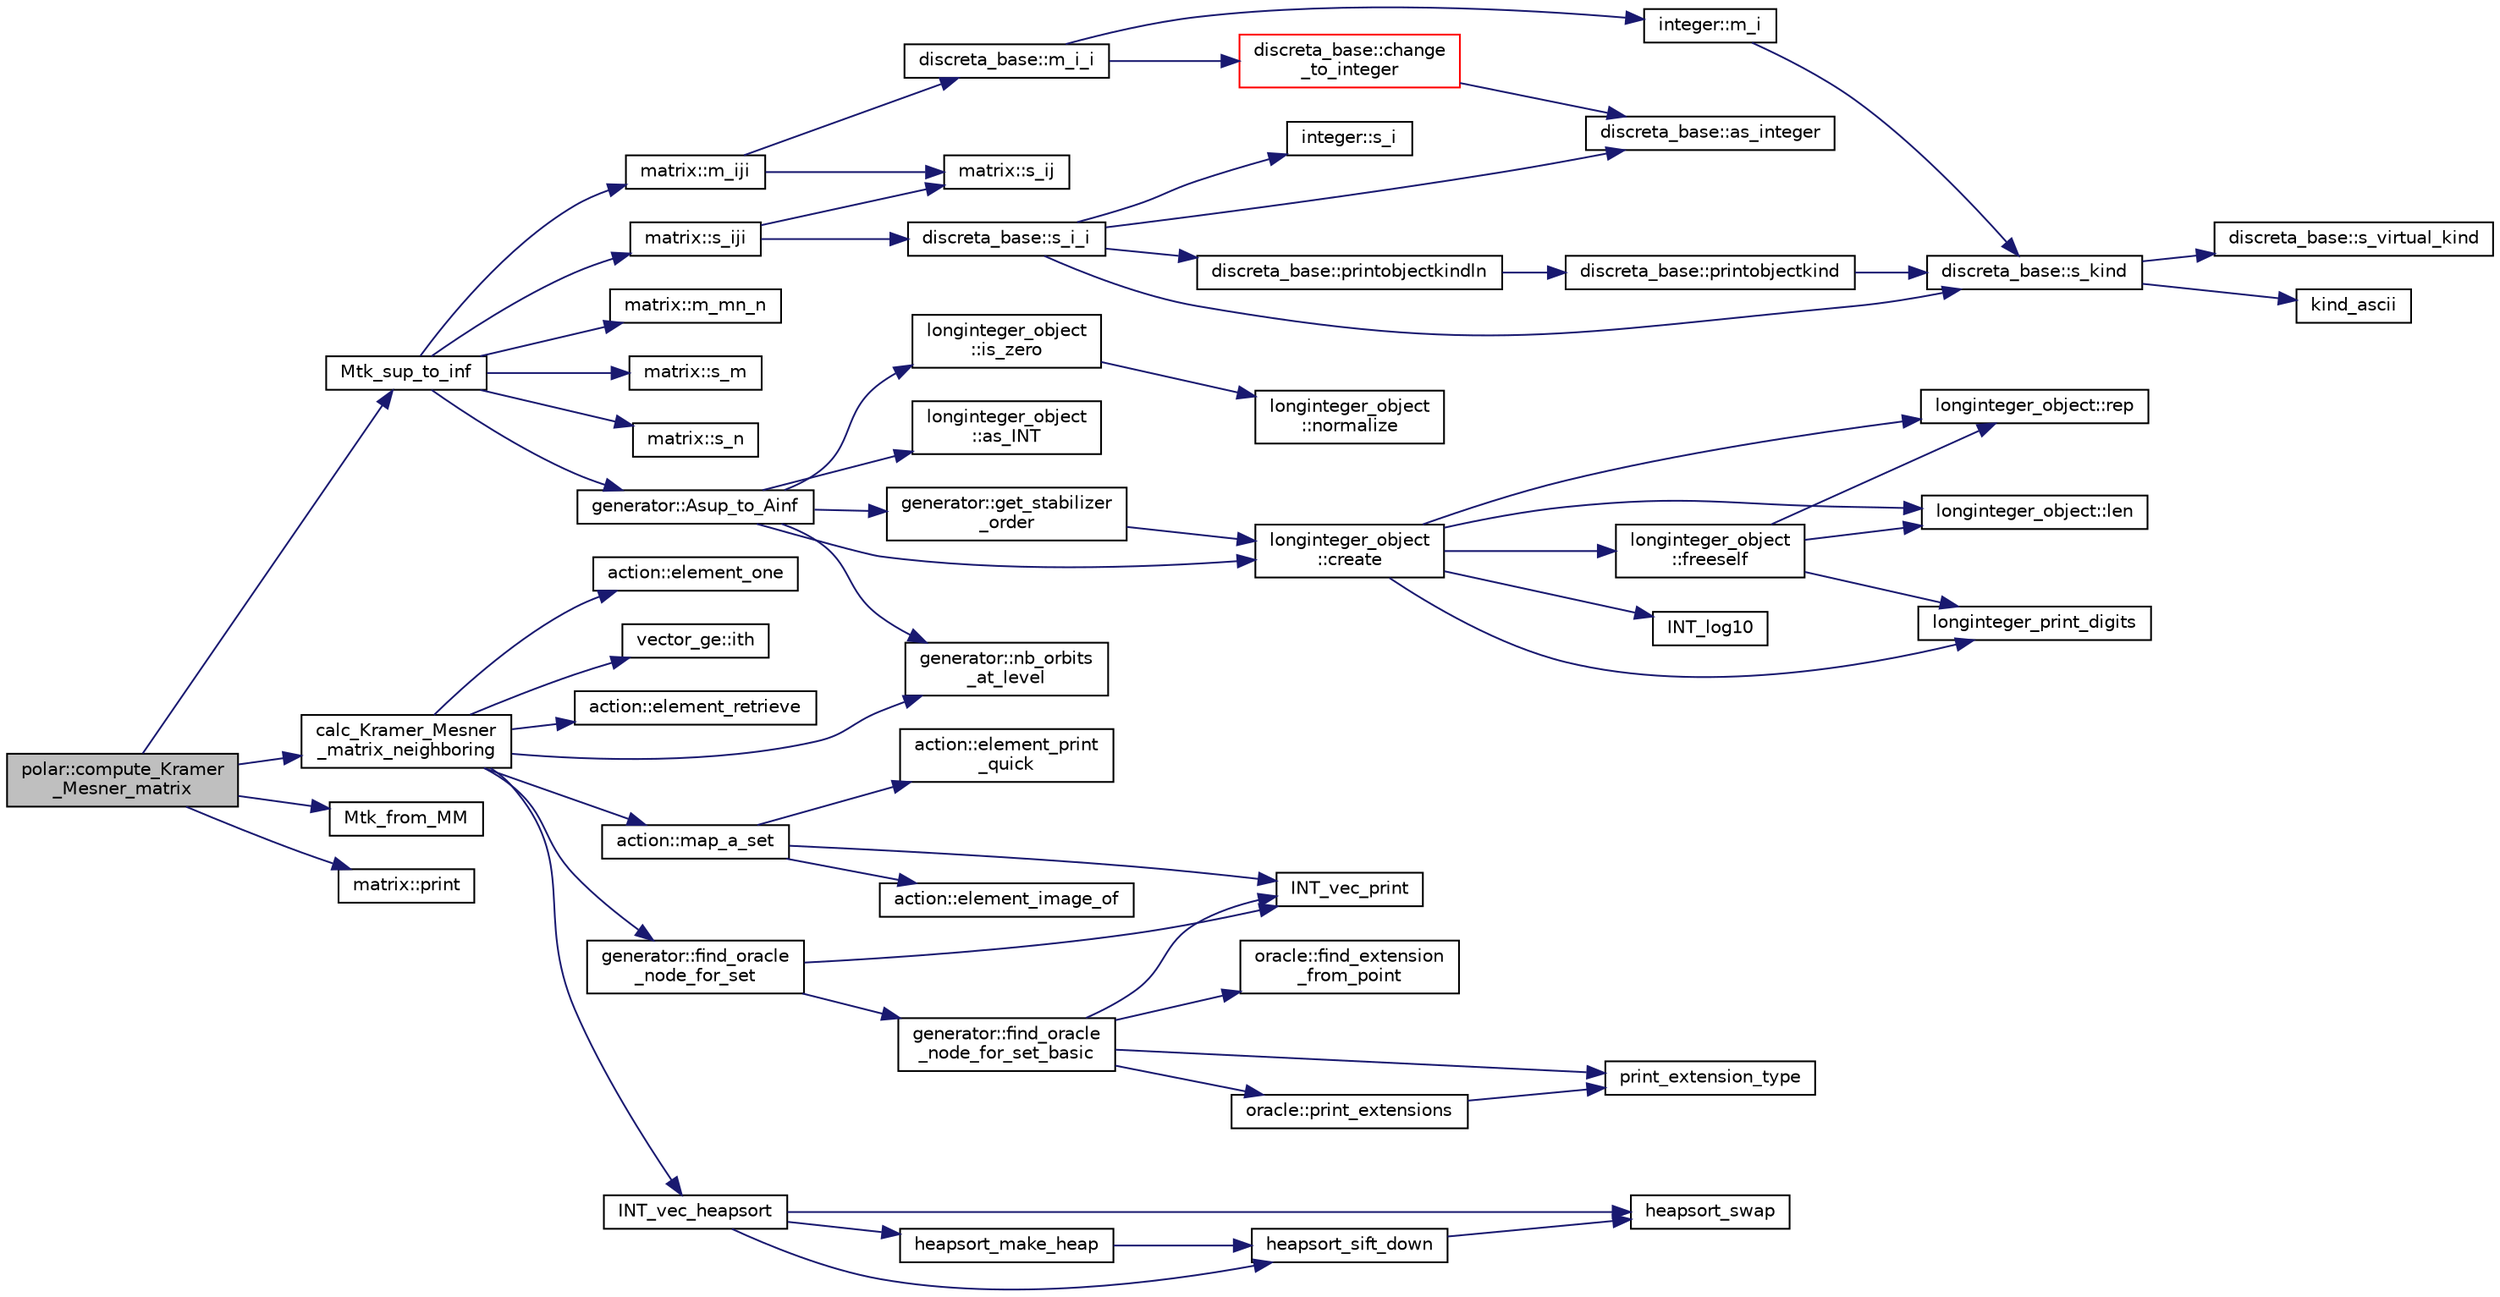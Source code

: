 digraph "polar::compute_Kramer_Mesner_matrix"
{
  edge [fontname="Helvetica",fontsize="10",labelfontname="Helvetica",labelfontsize="10"];
  node [fontname="Helvetica",fontsize="10",shape=record];
  rankdir="LR";
  Node564 [label="polar::compute_Kramer\l_Mesner_matrix",height=0.2,width=0.4,color="black", fillcolor="grey75", style="filled", fontcolor="black"];
  Node564 -> Node565 [color="midnightblue",fontsize="10",style="solid",fontname="Helvetica"];
  Node565 [label="calc_Kramer_Mesner\l_matrix_neighboring",height=0.2,width=0.4,color="black", fillcolor="white", style="filled",URL="$d9/d60/discreta_8h.html#a6b625d682466fc26907c21e23a378cf8"];
  Node565 -> Node566 [color="midnightblue",fontsize="10",style="solid",fontname="Helvetica"];
  Node566 [label="generator::nb_orbits\l_at_level",height=0.2,width=0.4,color="black", fillcolor="white", style="filled",URL="$d7/d73/classgenerator.html#a020f3d8378448310d044a4a24fadf301"];
  Node565 -> Node567 [color="midnightblue",fontsize="10",style="solid",fontname="Helvetica"];
  Node567 [label="action::element_one",height=0.2,width=0.4,color="black", fillcolor="white", style="filled",URL="$d2/d86/classaction.html#a780a105daf04d6d1fe7e2f63b3c88e3b"];
  Node565 -> Node568 [color="midnightblue",fontsize="10",style="solid",fontname="Helvetica"];
  Node568 [label="vector_ge::ith",height=0.2,width=0.4,color="black", fillcolor="white", style="filled",URL="$d4/d6e/classvector__ge.html#a1ff002e8b746a9beb119d57dcd4a15ff"];
  Node565 -> Node569 [color="midnightblue",fontsize="10",style="solid",fontname="Helvetica"];
  Node569 [label="action::element_retrieve",height=0.2,width=0.4,color="black", fillcolor="white", style="filled",URL="$d2/d86/classaction.html#ad28f6f8810ffbad64c1490f78e51e2b1"];
  Node565 -> Node570 [color="midnightblue",fontsize="10",style="solid",fontname="Helvetica"];
  Node570 [label="action::map_a_set",height=0.2,width=0.4,color="black", fillcolor="white", style="filled",URL="$d2/d86/classaction.html#a600e542e5aeca2a46f18110e027947e0"];
  Node570 -> Node571 [color="midnightblue",fontsize="10",style="solid",fontname="Helvetica"];
  Node571 [label="action::element_print\l_quick",height=0.2,width=0.4,color="black", fillcolor="white", style="filled",URL="$d2/d86/classaction.html#a4844680cf6750396f76494a28655265b"];
  Node570 -> Node572 [color="midnightblue",fontsize="10",style="solid",fontname="Helvetica"];
  Node572 [label="INT_vec_print",height=0.2,width=0.4,color="black", fillcolor="white", style="filled",URL="$df/dbf/sajeeb_8_c.html#a79a5901af0b47dd0d694109543c027fe"];
  Node570 -> Node573 [color="midnightblue",fontsize="10",style="solid",fontname="Helvetica"];
  Node573 [label="action::element_image_of",height=0.2,width=0.4,color="black", fillcolor="white", style="filled",URL="$d2/d86/classaction.html#ae09559d4537a048fc860f8a74a31393d"];
  Node565 -> Node574 [color="midnightblue",fontsize="10",style="solid",fontname="Helvetica"];
  Node574 [label="INT_vec_heapsort",height=0.2,width=0.4,color="black", fillcolor="white", style="filled",URL="$d5/de2/foundations_2data__structures_2data__structures_8h.html#a3590ad9987f801fbfc94634300182f39"];
  Node574 -> Node575 [color="midnightblue",fontsize="10",style="solid",fontname="Helvetica"];
  Node575 [label="heapsort_make_heap",height=0.2,width=0.4,color="black", fillcolor="white", style="filled",URL="$d4/dd7/sorting_8_c.html#a42f24453d7d77eeb1338ebd1a13cfdbb"];
  Node575 -> Node576 [color="midnightblue",fontsize="10",style="solid",fontname="Helvetica"];
  Node576 [label="heapsort_sift_down",height=0.2,width=0.4,color="black", fillcolor="white", style="filled",URL="$d4/dd7/sorting_8_c.html#a65cbb1a6a3f01f511673705437ddc18b"];
  Node576 -> Node577 [color="midnightblue",fontsize="10",style="solid",fontname="Helvetica"];
  Node577 [label="heapsort_swap",height=0.2,width=0.4,color="black", fillcolor="white", style="filled",URL="$d4/dd7/sorting_8_c.html#a8f048362e6065297b19b6975bcbbfcc6"];
  Node574 -> Node577 [color="midnightblue",fontsize="10",style="solid",fontname="Helvetica"];
  Node574 -> Node576 [color="midnightblue",fontsize="10",style="solid",fontname="Helvetica"];
  Node565 -> Node578 [color="midnightblue",fontsize="10",style="solid",fontname="Helvetica"];
  Node578 [label="generator::find_oracle\l_node_for_set",height=0.2,width=0.4,color="black", fillcolor="white", style="filled",URL="$d7/d73/classgenerator.html#acdf58f4d0bdb6a88af63cdd5fb5d6bff"];
  Node578 -> Node572 [color="midnightblue",fontsize="10",style="solid",fontname="Helvetica"];
  Node578 -> Node579 [color="midnightblue",fontsize="10",style="solid",fontname="Helvetica"];
  Node579 [label="generator::find_oracle\l_node_for_set_basic",height=0.2,width=0.4,color="black", fillcolor="white", style="filled",URL="$d7/d73/classgenerator.html#aef74bcab80fb84791767d56f6cc1464f"];
  Node579 -> Node572 [color="midnightblue",fontsize="10",style="solid",fontname="Helvetica"];
  Node579 -> Node580 [color="midnightblue",fontsize="10",style="solid",fontname="Helvetica"];
  Node580 [label="oracle::find_extension\l_from_point",height=0.2,width=0.4,color="black", fillcolor="white", style="filled",URL="$d7/da7/classoracle.html#aa6091b5a2260435d706a61ddc06ad1a4"];
  Node579 -> Node581 [color="midnightblue",fontsize="10",style="solid",fontname="Helvetica"];
  Node581 [label="oracle::print_extensions",height=0.2,width=0.4,color="black", fillcolor="white", style="filled",URL="$d7/da7/classoracle.html#a6ea212ee0158a6c6146d54f79ba0e9f3"];
  Node581 -> Node582 [color="midnightblue",fontsize="10",style="solid",fontname="Helvetica"];
  Node582 [label="print_extension_type",height=0.2,width=0.4,color="black", fillcolor="white", style="filled",URL="$da/d10/other_8h.html#ab39242254c1c0bce13010118473d8c74"];
  Node579 -> Node582 [color="midnightblue",fontsize="10",style="solid",fontname="Helvetica"];
  Node564 -> Node583 [color="midnightblue",fontsize="10",style="solid",fontname="Helvetica"];
  Node583 [label="Mtk_from_MM",height=0.2,width=0.4,color="black", fillcolor="white", style="filled",URL="$d9/d60/discreta_8h.html#af4ced873c554d4187491ec221dc2bc7a"];
  Node564 -> Node584 [color="midnightblue",fontsize="10",style="solid",fontname="Helvetica"];
  Node584 [label="matrix::print",height=0.2,width=0.4,color="black", fillcolor="white", style="filled",URL="$d1/d8d/classmatrix.html#aeb24c2fe68cc0a32d172c0fc06103dd2"];
  Node564 -> Node585 [color="midnightblue",fontsize="10",style="solid",fontname="Helvetica"];
  Node585 [label="Mtk_sup_to_inf",height=0.2,width=0.4,color="black", fillcolor="white", style="filled",URL="$d9/d60/discreta_8h.html#a71d19c0a0ff6e728c22fb07991564523"];
  Node585 -> Node586 [color="midnightblue",fontsize="10",style="solid",fontname="Helvetica"];
  Node586 [label="matrix::s_m",height=0.2,width=0.4,color="black", fillcolor="white", style="filled",URL="$d1/d8d/classmatrix.html#afeb2e29600e68448b9d1130114b9606f"];
  Node585 -> Node587 [color="midnightblue",fontsize="10",style="solid",fontname="Helvetica"];
  Node587 [label="matrix::s_n",height=0.2,width=0.4,color="black", fillcolor="white", style="filled",URL="$d1/d8d/classmatrix.html#a35f5321a5615451fdc8be7b953f8ac8b"];
  Node585 -> Node588 [color="midnightblue",fontsize="10",style="solid",fontname="Helvetica"];
  Node588 [label="matrix::s_iji",height=0.2,width=0.4,color="black", fillcolor="white", style="filled",URL="$d1/d8d/classmatrix.html#af8d3c35817af62a3c0097ddf64422d96"];
  Node588 -> Node589 [color="midnightblue",fontsize="10",style="solid",fontname="Helvetica"];
  Node589 [label="matrix::s_ij",height=0.2,width=0.4,color="black", fillcolor="white", style="filled",URL="$d1/d8d/classmatrix.html#ab36f1b3abd2df280224c50c9debb57df"];
  Node588 -> Node590 [color="midnightblue",fontsize="10",style="solid",fontname="Helvetica"];
  Node590 [label="discreta_base::s_i_i",height=0.2,width=0.4,color="black", fillcolor="white", style="filled",URL="$d7/d71/classdiscreta__base.html#aadb92c01fbe69b3034b0214b33fbc735"];
  Node590 -> Node591 [color="midnightblue",fontsize="10",style="solid",fontname="Helvetica"];
  Node591 [label="discreta_base::s_kind",height=0.2,width=0.4,color="black", fillcolor="white", style="filled",URL="$d7/d71/classdiscreta__base.html#a8a830025c74adbbc3362418a7c2ba157"];
  Node591 -> Node592 [color="midnightblue",fontsize="10",style="solid",fontname="Helvetica"];
  Node592 [label="discreta_base::s_virtual_kind",height=0.2,width=0.4,color="black", fillcolor="white", style="filled",URL="$d7/d71/classdiscreta__base.html#a52778a6d6943a468be083d0785d418fb"];
  Node591 -> Node593 [color="midnightblue",fontsize="10",style="solid",fontname="Helvetica"];
  Node593 [label="kind_ascii",height=0.2,width=0.4,color="black", fillcolor="white", style="filled",URL="$d9/d60/discreta_8h.html#ad0ce825a9f29bc6cec27e1b64cfe27bf"];
  Node590 -> Node594 [color="midnightblue",fontsize="10",style="solid",fontname="Helvetica"];
  Node594 [label="discreta_base::printobjectkindln",height=0.2,width=0.4,color="black", fillcolor="white", style="filled",URL="$d7/d71/classdiscreta__base.html#a677ccc8f392ebedde05e453f8cf59559"];
  Node594 -> Node595 [color="midnightblue",fontsize="10",style="solid",fontname="Helvetica"];
  Node595 [label="discreta_base::printobjectkind",height=0.2,width=0.4,color="black", fillcolor="white", style="filled",URL="$d7/d71/classdiscreta__base.html#aa75a1314aa706909b029664944904231"];
  Node595 -> Node591 [color="midnightblue",fontsize="10",style="solid",fontname="Helvetica"];
  Node590 -> Node596 [color="midnightblue",fontsize="10",style="solid",fontname="Helvetica"];
  Node596 [label="discreta_base::as_integer",height=0.2,width=0.4,color="black", fillcolor="white", style="filled",URL="$d7/d71/classdiscreta__base.html#a00d7691eaf874fd283d942692fe8dd26"];
  Node590 -> Node597 [color="midnightblue",fontsize="10",style="solid",fontname="Helvetica"];
  Node597 [label="integer::s_i",height=0.2,width=0.4,color="black", fillcolor="white", style="filled",URL="$d0/de5/classinteger.html#adf28e9f94d4c844adaa950deeb80b904"];
  Node585 -> Node598 [color="midnightblue",fontsize="10",style="solid",fontname="Helvetica"];
  Node598 [label="generator::Asup_to_Ainf",height=0.2,width=0.4,color="black", fillcolor="white", style="filled",URL="$d7/d73/classgenerator.html#ab5aeff022e487b444c93f75ccfaa6829"];
  Node598 -> Node566 [color="midnightblue",fontsize="10",style="solid",fontname="Helvetica"];
  Node598 -> Node599 [color="midnightblue",fontsize="10",style="solid",fontname="Helvetica"];
  Node599 [label="generator::get_stabilizer\l_order",height=0.2,width=0.4,color="black", fillcolor="white", style="filled",URL="$d7/d73/classgenerator.html#a2a03fc974c76e47e999f3abc99e6b81d"];
  Node599 -> Node600 [color="midnightblue",fontsize="10",style="solid",fontname="Helvetica"];
  Node600 [label="longinteger_object\l::create",height=0.2,width=0.4,color="black", fillcolor="white", style="filled",URL="$dd/d7e/classlonginteger__object.html#a95d2eebc60849c3963a49298b1f498c2"];
  Node600 -> Node601 [color="midnightblue",fontsize="10",style="solid",fontname="Helvetica"];
  Node601 [label="longinteger_object\l::freeself",height=0.2,width=0.4,color="black", fillcolor="white", style="filled",URL="$dd/d7e/classlonginteger__object.html#a06450f8c4795d81da6d680830ef958a1"];
  Node601 -> Node602 [color="midnightblue",fontsize="10",style="solid",fontname="Helvetica"];
  Node602 [label="longinteger_print_digits",height=0.2,width=0.4,color="black", fillcolor="white", style="filled",URL="$de/dc5/algebra__and__number__theory_8h.html#ac2bac7b12f5b6440b8dad275cd7a157d"];
  Node601 -> Node603 [color="midnightblue",fontsize="10",style="solid",fontname="Helvetica"];
  Node603 [label="longinteger_object::rep",height=0.2,width=0.4,color="black", fillcolor="white", style="filled",URL="$dd/d7e/classlonginteger__object.html#a3ecaf12738cc721d281c416503f241e2"];
  Node601 -> Node604 [color="midnightblue",fontsize="10",style="solid",fontname="Helvetica"];
  Node604 [label="longinteger_object::len",height=0.2,width=0.4,color="black", fillcolor="white", style="filled",URL="$dd/d7e/classlonginteger__object.html#a0bfeae35be8a6fd44ed7f76413596ab1"];
  Node600 -> Node605 [color="midnightblue",fontsize="10",style="solid",fontname="Helvetica"];
  Node605 [label="INT_log10",height=0.2,width=0.4,color="black", fillcolor="white", style="filled",URL="$de/dc5/algebra__and__number__theory_8h.html#a98bc0a6c562370a355165d2538dac250"];
  Node600 -> Node602 [color="midnightblue",fontsize="10",style="solid",fontname="Helvetica"];
  Node600 -> Node603 [color="midnightblue",fontsize="10",style="solid",fontname="Helvetica"];
  Node600 -> Node604 [color="midnightblue",fontsize="10",style="solid",fontname="Helvetica"];
  Node598 -> Node600 [color="midnightblue",fontsize="10",style="solid",fontname="Helvetica"];
  Node598 -> Node606 [color="midnightblue",fontsize="10",style="solid",fontname="Helvetica"];
  Node606 [label="longinteger_object\l::is_zero",height=0.2,width=0.4,color="black", fillcolor="white", style="filled",URL="$dd/d7e/classlonginteger__object.html#a0946732d08e5180a00480f4c40667101"];
  Node606 -> Node607 [color="midnightblue",fontsize="10",style="solid",fontname="Helvetica"];
  Node607 [label="longinteger_object\l::normalize",height=0.2,width=0.4,color="black", fillcolor="white", style="filled",URL="$dd/d7e/classlonginteger__object.html#ae27040d862a5624e98fc9582daa889ee"];
  Node598 -> Node608 [color="midnightblue",fontsize="10",style="solid",fontname="Helvetica"];
  Node608 [label="longinteger_object\l::as_INT",height=0.2,width=0.4,color="black", fillcolor="white", style="filled",URL="$dd/d7e/classlonginteger__object.html#afb992d4679a6741acc63c8bcba27971e"];
  Node585 -> Node609 [color="midnightblue",fontsize="10",style="solid",fontname="Helvetica"];
  Node609 [label="matrix::m_mn_n",height=0.2,width=0.4,color="black", fillcolor="white", style="filled",URL="$d1/d8d/classmatrix.html#ae9a8cf19bd93428639950725edbd2271"];
  Node585 -> Node610 [color="midnightblue",fontsize="10",style="solid",fontname="Helvetica"];
  Node610 [label="matrix::m_iji",height=0.2,width=0.4,color="black", fillcolor="white", style="filled",URL="$d1/d8d/classmatrix.html#a8cece141dbb3d39e94933c8da46dbd50"];
  Node610 -> Node589 [color="midnightblue",fontsize="10",style="solid",fontname="Helvetica"];
  Node610 -> Node611 [color="midnightblue",fontsize="10",style="solid",fontname="Helvetica"];
  Node611 [label="discreta_base::m_i_i",height=0.2,width=0.4,color="black", fillcolor="white", style="filled",URL="$d7/d71/classdiscreta__base.html#aa231464a9d4bc233f66608021c9ad997"];
  Node611 -> Node612 [color="midnightblue",fontsize="10",style="solid",fontname="Helvetica"];
  Node612 [label="discreta_base::change\l_to_integer",height=0.2,width=0.4,color="red", fillcolor="white", style="filled",URL="$d7/d71/classdiscreta__base.html#a58a5a5bd8f8e6f2dd7b4483b66dc7bb9"];
  Node612 -> Node596 [color="midnightblue",fontsize="10",style="solid",fontname="Helvetica"];
  Node611 -> Node678 [color="midnightblue",fontsize="10",style="solid",fontname="Helvetica"];
  Node678 [label="integer::m_i",height=0.2,width=0.4,color="black", fillcolor="white", style="filled",URL="$d0/de5/classinteger.html#a869091f0a0f35f5354c8c4a70250e8a9"];
  Node678 -> Node591 [color="midnightblue",fontsize="10",style="solid",fontname="Helvetica"];
}
